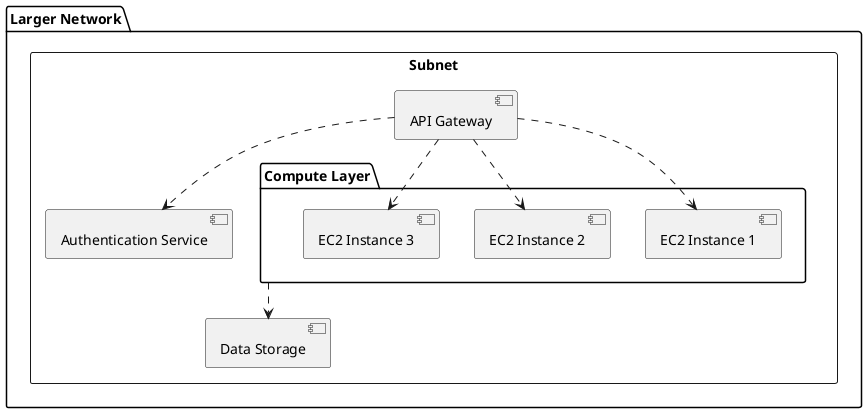 @startuml

package "Larger Network" {
  rectangle "Subnet" {
    component "API Gateway" as API

    package "Compute Layer" {
      component "EC2 Instance 1" as EC2_1
      component "EC2 Instance 2" as EC2_2
      component "EC2 Instance 3" as EC2_3
      API -[dashed]-> EC2_1
      API -[dashed]-> EC2_2
      API -[dashed]-> EC2_3
    }

    component "Authentication Service" as Auth
    API -[dashed]-> Auth

    component "Data Storage" as Storage
    "Compute Layer" -[dashed]-> Storage
  }
}

@enduml